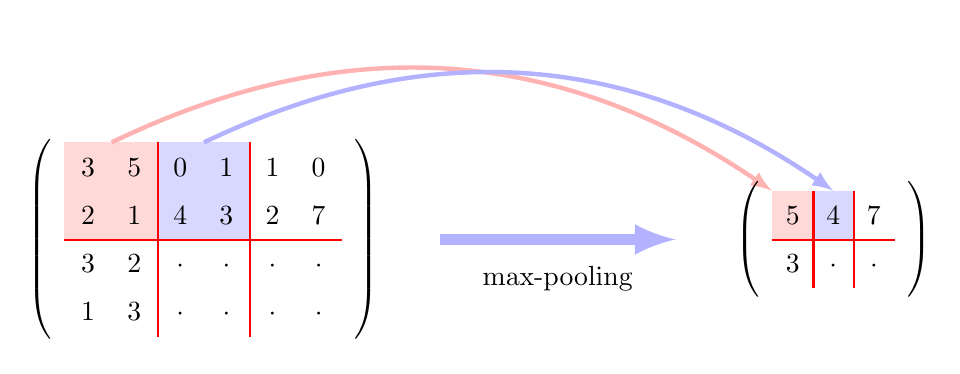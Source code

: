\begin{tikzpicture}
%\usetikzlibrary{matrix}
\usetikzlibrary{backgrounds}

\matrix (A) [matrix of math nodes,
             left delimiter  = (,
             right delimiter = ),align=center,text depth=.5ex,text height=2ex,text width=1em] at (0,0)
{%
3 & 5 & 0 & 1 & 1 & 0 \\
2 & 1 & 4 & 3 & 2 & 7 \\
3 & 2 & \cdot & \cdot & \cdot & \cdot \\
1 & 3 & \cdot & \cdot & \cdot & \cdot \\
};

\matrix (B) [matrix of math nodes,
             left delimiter  = (,
             right delimiter = ),align=center,text depth=.5ex,text height=2ex,text width=0.8em] at (8,0)
{%
5 & 4 & 7 \\
3 &  \cdot & \cdot \\
};


\draw[->,>=latex,line width = 4pt,blue!30] (3,0) -- ++(3,0) node[midway,below=1ex,black]{max-pooling};

%\node at (0,-2) {matrice de taille $4\times 6$};
%\node at (8,-1.5) {matrice de taille $2\times 3$};

\draw[red,thick] (A-1-2.north east)--(A-4-2.south east);
\draw[red,thick,thick] (A-1-4.north east)--(A-4-4.south east);
\draw[red,thick,thick] (A-2-1.south west)--(A-2-6.south east);

\draw[red,thick,thick] (B-1-1.north east)--(B-2-1.south east);
\draw[red,thick,thick] (B-1-2.north east)--(B-2-2.south east);
\draw[red,thick,thick] (B-1-1.south west)--(B-1-3.south east);

%\draw[<->,>=latex,thick,blue] (-2.25,0) -- ++(0,1) node[midway,left]{$2$};
%\draw[<->,>=latex,thick,blue] (-1.75,1.25) -- ++(1,0) node[midway,above]{$2$};

\begin{scope}[on background layer]
\fill[red!30,opacity=0.5] (A-1-1.north west) rectangle (A-2-2.south east);
\fill[red!30,opacity=0.5] (B-1-1.north west) rectangle (B-1-1.south east);
\draw[->,>=latex,ultra thick,red!30] (A-1-1.north east) to[bend left] (B-1-1.north west);
\fill[blue!30,opacity=0.5] (A-1-3.north west) rectangle (A-2-4.south east);
\fill[blue!30,opacity=0.5] (B-1-2.north west) rectangle (B-1-2.south east);
\draw[->,>=latex,ultra thick,blue!30] (A-1-3.north east) to[bend left] (B-1-2.north);
\end{scope}


\end{tikzpicture}